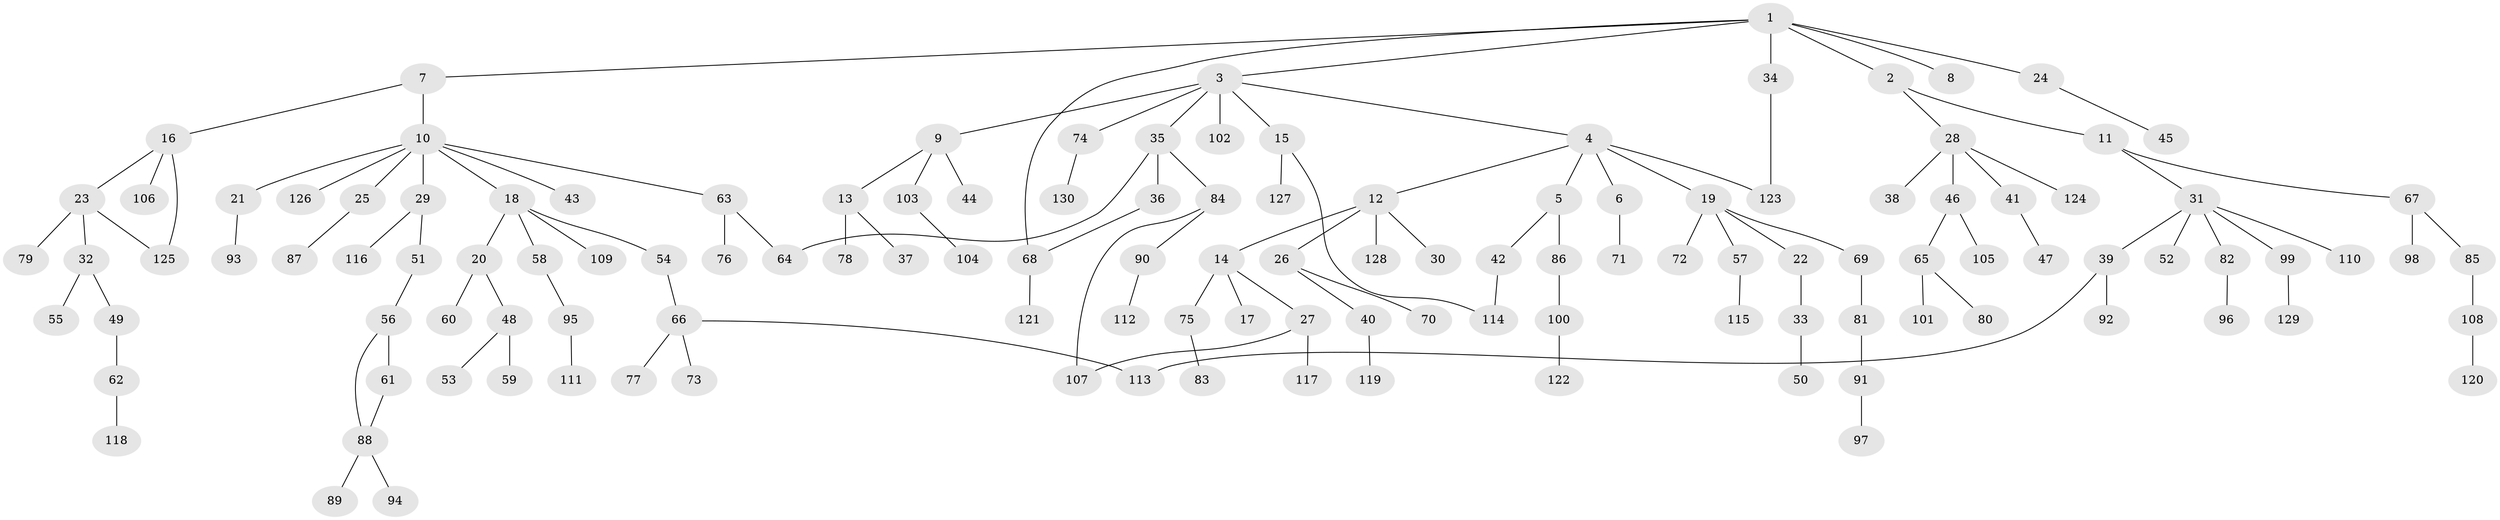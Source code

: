 // Generated by graph-tools (version 1.1) at 2025/10/02/27/25 16:10:52]
// undirected, 130 vertices, 137 edges
graph export_dot {
graph [start="1"]
  node [color=gray90,style=filled];
  1;
  2;
  3;
  4;
  5;
  6;
  7;
  8;
  9;
  10;
  11;
  12;
  13;
  14;
  15;
  16;
  17;
  18;
  19;
  20;
  21;
  22;
  23;
  24;
  25;
  26;
  27;
  28;
  29;
  30;
  31;
  32;
  33;
  34;
  35;
  36;
  37;
  38;
  39;
  40;
  41;
  42;
  43;
  44;
  45;
  46;
  47;
  48;
  49;
  50;
  51;
  52;
  53;
  54;
  55;
  56;
  57;
  58;
  59;
  60;
  61;
  62;
  63;
  64;
  65;
  66;
  67;
  68;
  69;
  70;
  71;
  72;
  73;
  74;
  75;
  76;
  77;
  78;
  79;
  80;
  81;
  82;
  83;
  84;
  85;
  86;
  87;
  88;
  89;
  90;
  91;
  92;
  93;
  94;
  95;
  96;
  97;
  98;
  99;
  100;
  101;
  102;
  103;
  104;
  105;
  106;
  107;
  108;
  109;
  110;
  111;
  112;
  113;
  114;
  115;
  116;
  117;
  118;
  119;
  120;
  121;
  122;
  123;
  124;
  125;
  126;
  127;
  128;
  129;
  130;
  1 -- 2;
  1 -- 3;
  1 -- 7;
  1 -- 8;
  1 -- 24;
  1 -- 34;
  1 -- 68;
  2 -- 11;
  2 -- 28;
  3 -- 4;
  3 -- 9;
  3 -- 15;
  3 -- 35;
  3 -- 74;
  3 -- 102;
  4 -- 5;
  4 -- 6;
  4 -- 12;
  4 -- 19;
  4 -- 123;
  5 -- 42;
  5 -- 86;
  6 -- 71;
  7 -- 10;
  7 -- 16;
  9 -- 13;
  9 -- 44;
  9 -- 103;
  10 -- 18;
  10 -- 21;
  10 -- 25;
  10 -- 29;
  10 -- 43;
  10 -- 63;
  10 -- 126;
  11 -- 31;
  11 -- 67;
  12 -- 14;
  12 -- 26;
  12 -- 30;
  12 -- 128;
  13 -- 37;
  13 -- 78;
  14 -- 17;
  14 -- 27;
  14 -- 75;
  15 -- 114;
  15 -- 127;
  16 -- 23;
  16 -- 106;
  16 -- 125;
  18 -- 20;
  18 -- 54;
  18 -- 58;
  18 -- 109;
  19 -- 22;
  19 -- 57;
  19 -- 69;
  19 -- 72;
  20 -- 48;
  20 -- 60;
  21 -- 93;
  22 -- 33;
  23 -- 32;
  23 -- 79;
  23 -- 125;
  24 -- 45;
  25 -- 87;
  26 -- 40;
  26 -- 70;
  27 -- 117;
  27 -- 107;
  28 -- 38;
  28 -- 41;
  28 -- 46;
  28 -- 124;
  29 -- 51;
  29 -- 116;
  31 -- 39;
  31 -- 52;
  31 -- 82;
  31 -- 99;
  31 -- 110;
  32 -- 49;
  32 -- 55;
  33 -- 50;
  34 -- 123;
  35 -- 36;
  35 -- 64;
  35 -- 84;
  36 -- 68;
  39 -- 92;
  39 -- 113;
  40 -- 119;
  41 -- 47;
  42 -- 114;
  46 -- 65;
  46 -- 105;
  48 -- 53;
  48 -- 59;
  49 -- 62;
  51 -- 56;
  54 -- 66;
  56 -- 61;
  56 -- 88;
  57 -- 115;
  58 -- 95;
  61 -- 88;
  62 -- 118;
  63 -- 76;
  63 -- 64;
  65 -- 80;
  65 -- 101;
  66 -- 73;
  66 -- 77;
  66 -- 113;
  67 -- 85;
  67 -- 98;
  68 -- 121;
  69 -- 81;
  74 -- 130;
  75 -- 83;
  81 -- 91;
  82 -- 96;
  84 -- 90;
  84 -- 107;
  85 -- 108;
  86 -- 100;
  88 -- 89;
  88 -- 94;
  90 -- 112;
  91 -- 97;
  95 -- 111;
  99 -- 129;
  100 -- 122;
  103 -- 104;
  108 -- 120;
}
